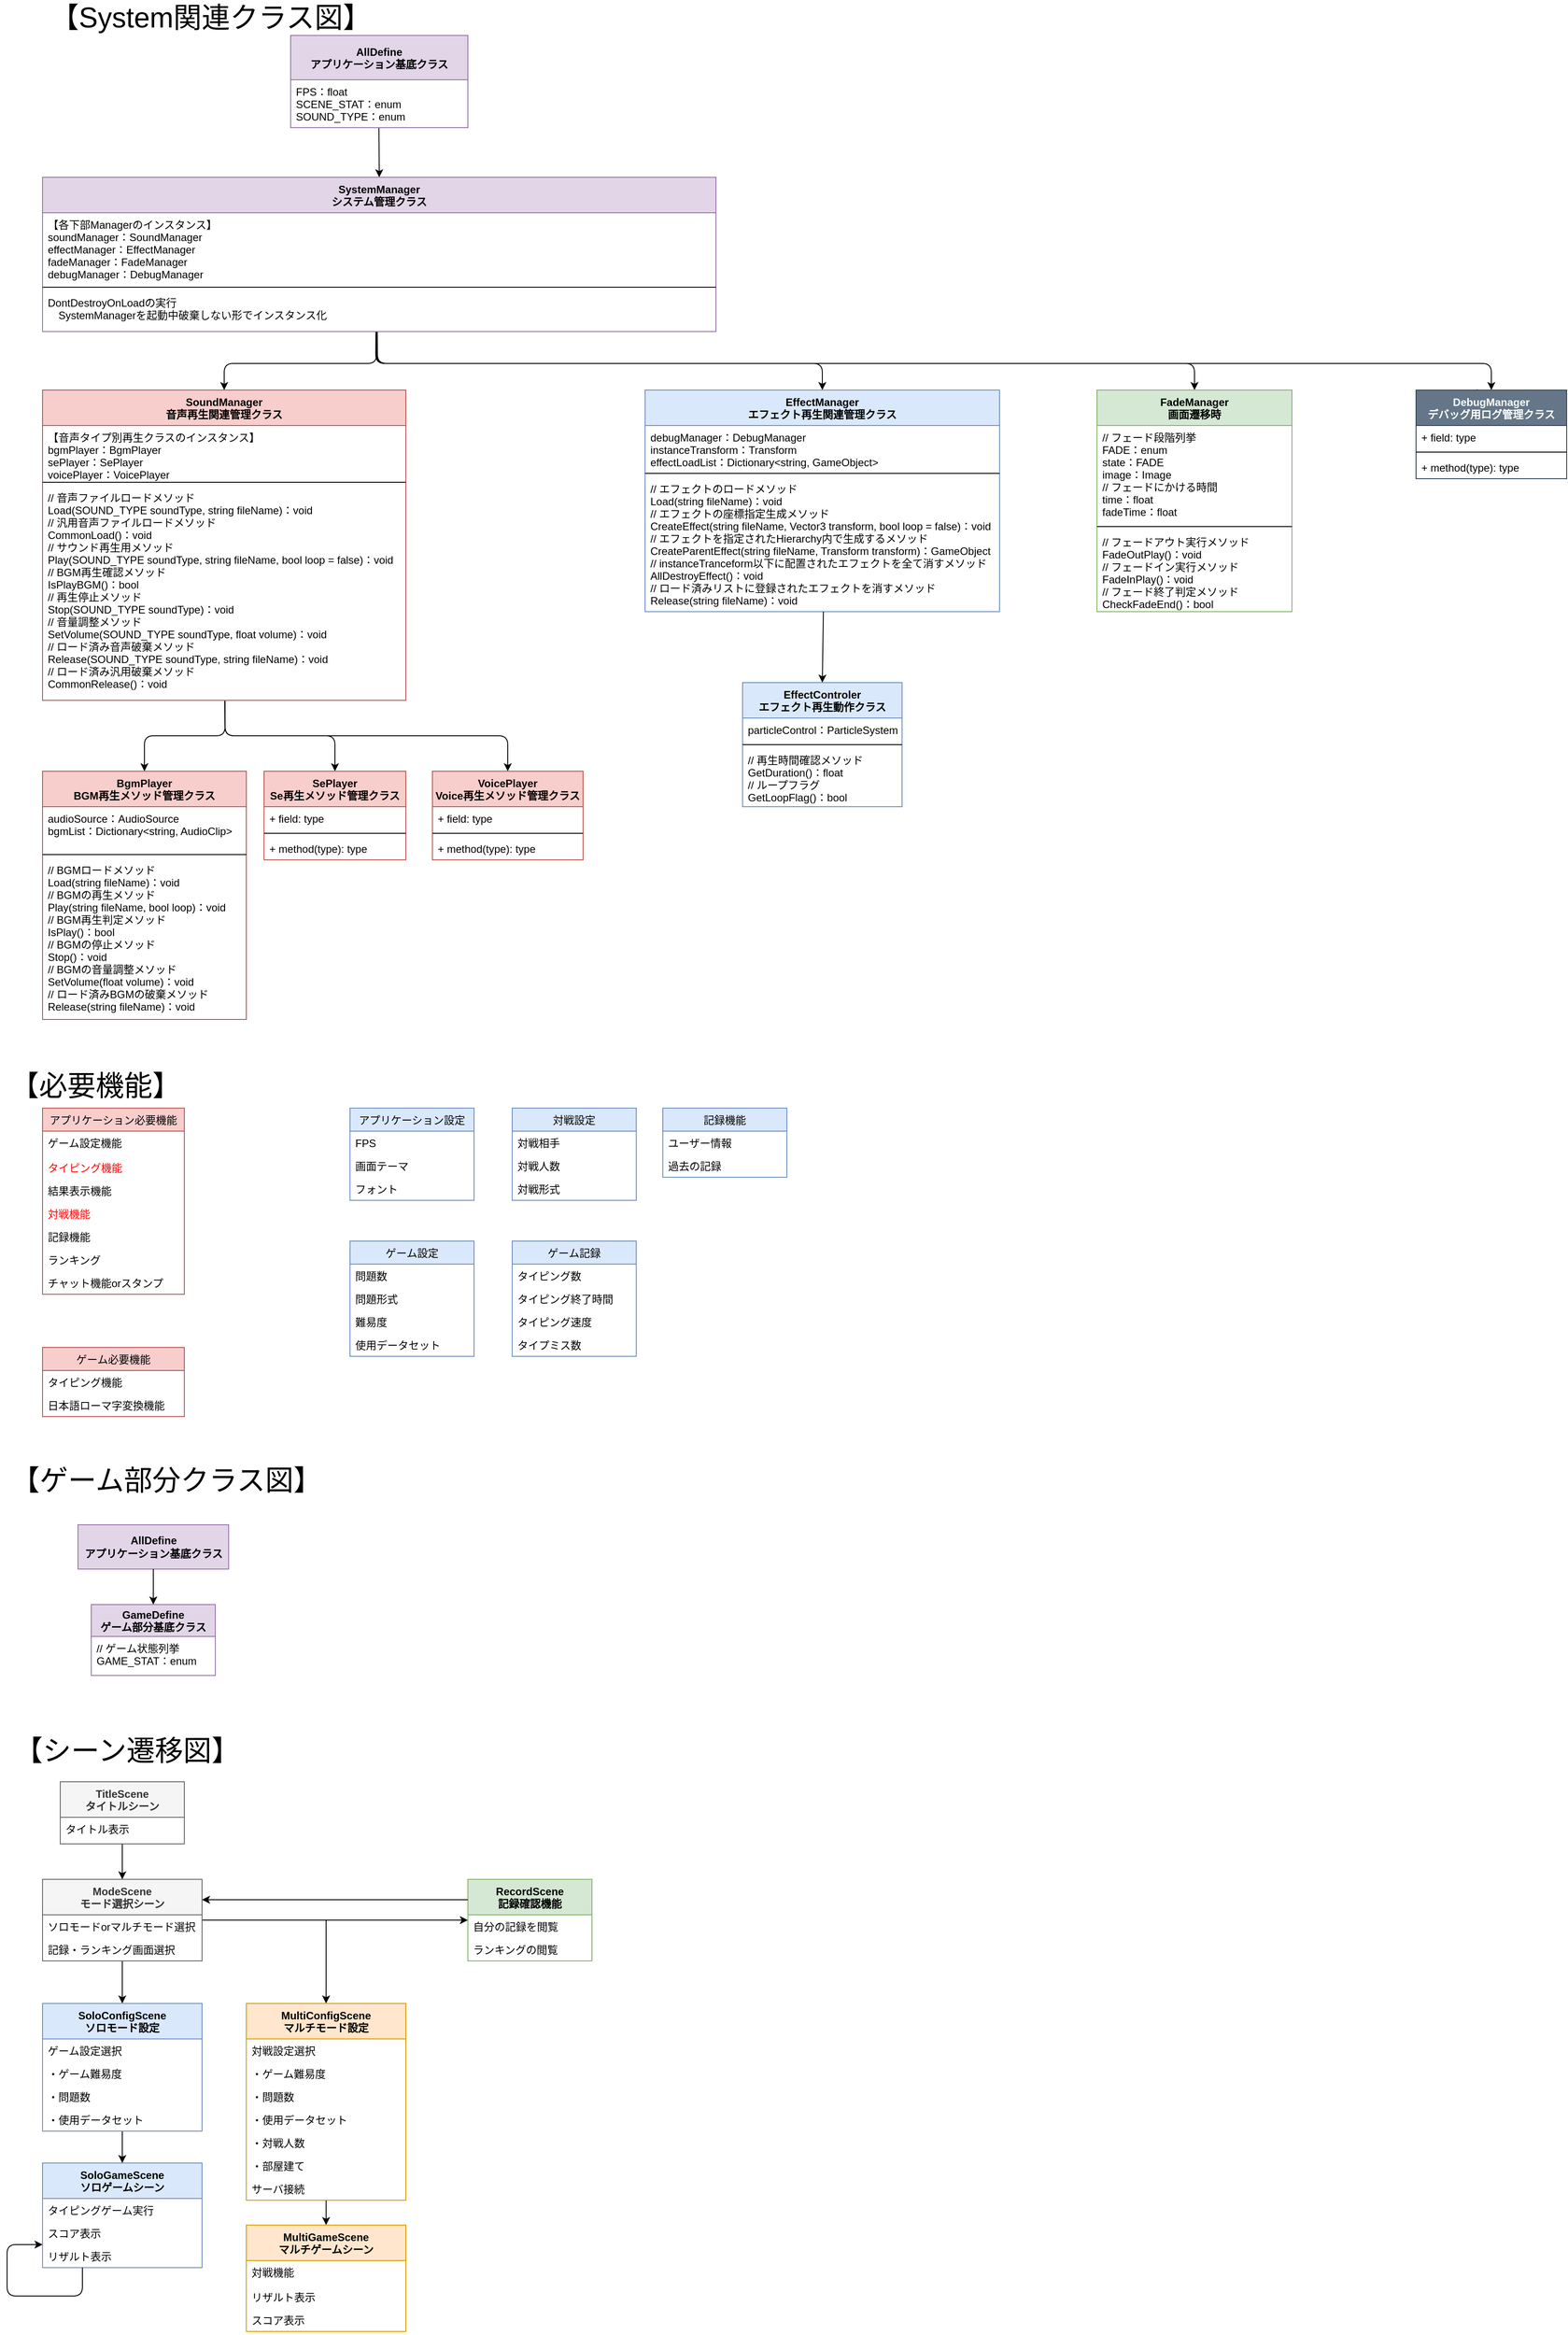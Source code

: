 <mxfile version="13.8.2" type="device"><diagram id="C5RBs43oDa-KdzZeNtuy" name="Page-1"><mxGraphModel dx="1695" dy="482" grid="1" gridSize="10" guides="1" tooltips="1" connect="1" arrows="1" fold="1" page="1" pageScale="1" pageWidth="827" pageHeight="1169" math="0" shadow="0"><root><mxCell id="WIyWlLk6GJQsqaUBKTNV-0"/><mxCell id="WIyWlLk6GJQsqaUBKTNV-1" parent="WIyWlLk6GJQsqaUBKTNV-0"/><mxCell id="BNkF4RuhNCeMHFRE1clk-36" value="" style="endArrow=classic;html=1;exitX=0.498;exitY=0.997;exitDx=0;exitDy=0;exitPerimeter=0;entryX=0.5;entryY=0;entryDx=0;entryDy=0;" parent="WIyWlLk6GJQsqaUBKTNV-1" source="BNkF4RuhNCeMHFRE1clk-22" target="BNkF4RuhNCeMHFRE1clk-25" edge="1"><mxGeometry width="50" height="50" relative="1" as="geometry"><mxPoint x="340" y="180" as="sourcePoint"/><mxPoint x="390" y="130" as="targetPoint"/></mxGeometry></mxCell><mxCell id="BNkF4RuhNCeMHFRE1clk-55" style="edgeStyle=orthogonalEdgeStyle;rounded=0;orthogonalLoop=1;jettySize=auto;html=1;exitX=0.25;exitY=0;exitDx=0;exitDy=0;entryX=0.406;entryY=-0.013;entryDx=0;entryDy=0;entryPerimeter=0;" parent="WIyWlLk6GJQsqaUBKTNV-1" source="BNkF4RuhNCeMHFRE1clk-50" target="BNkF4RuhNCeMHFRE1clk-50" edge="1"><mxGeometry relative="1" as="geometry"/></mxCell><mxCell id="BNkF4RuhNCeMHFRE1clk-72" value="" style="endArrow=classic;html=1;exitX=0.502;exitY=1.004;exitDx=0;exitDy=0;exitPerimeter=0;entryX=0.5;entryY=0;entryDx=0;entryDy=0;" parent="WIyWlLk6GJQsqaUBKTNV-1" source="BNkF4RuhNCeMHFRE1clk-48" target="BNkF4RuhNCeMHFRE1clk-60" edge="1"><mxGeometry width="50" height="50" relative="1" as="geometry"><mxPoint x="-90" y="830" as="sourcePoint"/><mxPoint x="-40" y="780" as="targetPoint"/><Array as="points"><mxPoint x="-554" y="870"/><mxPoint x="-645" y="870"/></Array></mxGeometry></mxCell><mxCell id="BNkF4RuhNCeMHFRE1clk-73" value="" style="endArrow=classic;html=1;exitX=0.502;exitY=0.998;exitDx=0;exitDy=0;exitPerimeter=0;entryX=0.5;entryY=0;entryDx=0;entryDy=0;" parent="WIyWlLk6GJQsqaUBKTNV-1" source="BNkF4RuhNCeMHFRE1clk-48" target="BNkF4RuhNCeMHFRE1clk-64" edge="1"><mxGeometry width="50" height="50" relative="1" as="geometry"><mxPoint x="-90" y="830" as="sourcePoint"/><mxPoint x="-40" y="780" as="targetPoint"/><Array as="points"><mxPoint x="-554" y="870"/><mxPoint x="-430" y="870"/></Array></mxGeometry></mxCell><mxCell id="BNkF4RuhNCeMHFRE1clk-74" value="" style="endArrow=classic;html=1;exitX=0.502;exitY=1.004;exitDx=0;exitDy=0;exitPerimeter=0;entryX=0.5;entryY=0;entryDx=0;entryDy=0;" parent="WIyWlLk6GJQsqaUBKTNV-1" source="BNkF4RuhNCeMHFRE1clk-48" target="BNkF4RuhNCeMHFRE1clk-68" edge="1"><mxGeometry width="50" height="50" relative="1" as="geometry"><mxPoint x="-90" y="830" as="sourcePoint"/><mxPoint x="-40" y="780" as="targetPoint"/><Array as="points"><mxPoint x="-554" y="870"/><mxPoint x="-235" y="870"/></Array></mxGeometry></mxCell><mxCell id="BNkF4RuhNCeMHFRE1clk-45" value="SoundManager&#10;音声再生関連管理クラス" style="swimlane;fontStyle=1;align=center;verticalAlign=top;childLayout=stackLayout;horizontal=1;startSize=40;horizontalStack=0;resizeParent=1;resizeParentMax=0;resizeLast=0;collapsible=1;marginBottom=0;fillColor=#f8cecc;strokeColor=#b85450;" parent="WIyWlLk6GJQsqaUBKTNV-1" vertex="1"><mxGeometry x="-760" y="480" width="410" height="350" as="geometry"/></mxCell><mxCell id="BNkF4RuhNCeMHFRE1clk-46" value="【音声タイプ別再生クラスのインスタンス】&#10;bgmPlayer：BgmPlayer&#10;sePlayer：SePlayer&#10;voicePlayer：VoicePlayer" style="text;strokeColor=none;fillColor=none;align=left;verticalAlign=top;spacingLeft=4;spacingRight=4;overflow=hidden;rotatable=0;points=[[0,0.5],[1,0.5]];portConstraint=eastwest;" parent="BNkF4RuhNCeMHFRE1clk-45" vertex="1"><mxGeometry y="40" width="410" height="60" as="geometry"/></mxCell><mxCell id="BNkF4RuhNCeMHFRE1clk-47" value="" style="line;strokeWidth=1;fillColor=none;align=left;verticalAlign=middle;spacingTop=-1;spacingLeft=3;spacingRight=3;rotatable=0;labelPosition=right;points=[];portConstraint=eastwest;" parent="BNkF4RuhNCeMHFRE1clk-45" vertex="1"><mxGeometry y="100" width="410" height="8" as="geometry"/></mxCell><mxCell id="BNkF4RuhNCeMHFRE1clk-48" value="// 音声ファイルロードメソッド&#10;Load(SOUND_TYPE soundType, string fileName)：void&#10;// 汎用音声ファイルロードメソッド&#10;CommonLoad()：void&#10;// サウンド再生用メソッド&#10;Play(SOUND_TYPE soundType, string fileName, bool loop = false)：void&#10;// BGM再生確認メソッド&#10;IsPlayBGM()：bool&#10;// 再生停止メソッド&#10;Stop(SOUND_TYPE soundType)：void&#10;// 音量調整メソッド&#10;SetVolume(SOUND_TYPE soundType, float volume)：void&#10;// ロード済み音声破棄メソッド&#10;Release(SOUND_TYPE soundType, string fileName)：void&#10;// ロード済み汎用破棄メソッド&#10;CommonRelease()：void&#10;" style="text;strokeColor=none;fillColor=none;align=left;verticalAlign=top;spacingLeft=4;spacingRight=4;overflow=hidden;rotatable=0;points=[[0,0.5],[1,0.5]];portConstraint=eastwest;" parent="BNkF4RuhNCeMHFRE1clk-45" vertex="1"><mxGeometry y="108" width="410" height="242" as="geometry"/></mxCell><mxCell id="BNkF4RuhNCeMHFRE1clk-76" value="" style="endArrow=classic;html=1;entryX=0.5;entryY=0;entryDx=0;entryDy=0;exitX=0.496;exitY=1;exitDx=0;exitDy=0;exitPerimeter=0;" parent="WIyWlLk6GJQsqaUBKTNV-1" source="BNkF4RuhNCeMHFRE1clk-28" target="BNkF4RuhNCeMHFRE1clk-45" edge="1"><mxGeometry width="50" height="50" relative="1" as="geometry"><mxPoint x="-390" y="450" as="sourcePoint"/><mxPoint x="-520" y="450" as="targetPoint"/><Array as="points"><mxPoint x="-383" y="450"/><mxPoint x="-555" y="450"/></Array></mxGeometry></mxCell><mxCell id="BNkF4RuhNCeMHFRE1clk-77" value="" style="endArrow=classic;html=1;entryX=0.5;entryY=0;entryDx=0;entryDy=0;exitX=0.496;exitY=1;exitDx=0;exitDy=0;exitPerimeter=0;" parent="WIyWlLk6GJQsqaUBKTNV-1" source="BNkF4RuhNCeMHFRE1clk-28" target="BNkF4RuhNCeMHFRE1clk-37" edge="1"><mxGeometry width="50" height="50" relative="1" as="geometry"><mxPoint x="-380" y="450" as="sourcePoint"/><mxPoint x="-280" y="300" as="targetPoint"/><Array as="points"><mxPoint x="-383" y="450"/><mxPoint x="120" y="450"/></Array></mxGeometry></mxCell><mxCell id="BNkF4RuhNCeMHFRE1clk-78" value="" style="endArrow=classic;html=1;exitX=0.495;exitY=0.996;exitDx=0;exitDy=0;exitPerimeter=0;entryX=0.5;entryY=0;entryDx=0;entryDy=0;" parent="WIyWlLk6GJQsqaUBKTNV-1" source="BNkF4RuhNCeMHFRE1clk-28" target="BNkF4RuhNCeMHFRE1clk-41" edge="1"><mxGeometry width="50" height="50" relative="1" as="geometry"><mxPoint x="-310" y="640" as="sourcePoint"/><mxPoint x="-260" y="590" as="targetPoint"/><Array as="points"><mxPoint x="-384" y="450"/><mxPoint x="540" y="450"/></Array></mxGeometry></mxCell><mxCell id="BNkF4RuhNCeMHFRE1clk-79" value="" style="endArrow=classic;html=1;exitX=0.497;exitY=0.996;exitDx=0;exitDy=0;exitPerimeter=0;entryX=0.5;entryY=0;entryDx=0;entryDy=0;" parent="WIyWlLk6GJQsqaUBKTNV-1" source="BNkF4RuhNCeMHFRE1clk-28" target="BNkF4RuhNCeMHFRE1clk-50" edge="1"><mxGeometry width="50" height="50" relative="1" as="geometry"><mxPoint x="-150" y="560" as="sourcePoint"/><mxPoint x="-100" y="510" as="targetPoint"/><Array as="points"><mxPoint x="-382" y="450"/><mxPoint x="285" y="450"/><mxPoint x="875" y="450"/></Array></mxGeometry></mxCell><mxCell id="BNkF4RuhNCeMHFRE1clk-21" value="AllDefine&#10;アプリケーション基底クラス" style="swimlane;fontStyle=1;childLayout=stackLayout;horizontal=1;startSize=50;fillColor=#e1d5e7;horizontalStack=0;resizeParent=1;resizeParentMax=0;resizeLast=0;collapsible=1;marginBottom=0;strokeColor=#9673a6;" parent="WIyWlLk6GJQsqaUBKTNV-1" vertex="1"><mxGeometry x="-480" y="80" width="200" height="104" as="geometry"/></mxCell><mxCell id="BNkF4RuhNCeMHFRE1clk-22" value="FPS：float&#10;SCENE_STAT：enum&#10;SOUND_TYPE：enum" style="text;strokeColor=none;fillColor=none;align=left;verticalAlign=top;spacingLeft=4;spacingRight=4;overflow=hidden;rotatable=0;points=[[0,0.5],[1,0.5]];portConstraint=eastwest;" parent="BNkF4RuhNCeMHFRE1clk-21" vertex="1"><mxGeometry y="50" width="200" height="54" as="geometry"/></mxCell><mxCell id="BNkF4RuhNCeMHFRE1clk-60" value="BgmPlayer&#10;BGM再生メソッド管理クラス" style="swimlane;fontStyle=1;align=center;verticalAlign=top;childLayout=stackLayout;horizontal=1;startSize=40;horizontalStack=0;resizeParent=1;resizeParentMax=0;resizeLast=0;collapsible=1;marginBottom=0;fillColor=#f8cecc;strokeColor=#b85450;" parent="WIyWlLk6GJQsqaUBKTNV-1" vertex="1"><mxGeometry x="-760" y="910" width="230" height="280" as="geometry"/></mxCell><mxCell id="BNkF4RuhNCeMHFRE1clk-61" value="audioSource：AudioSource&#10;bgmList：Dictionary&lt;string, AudioClip&gt;" style="text;strokeColor=none;fillColor=none;align=left;verticalAlign=top;spacingLeft=4;spacingRight=4;overflow=hidden;rotatable=0;points=[[0,0.5],[1,0.5]];portConstraint=eastwest;" parent="BNkF4RuhNCeMHFRE1clk-60" vertex="1"><mxGeometry y="40" width="230" height="50" as="geometry"/></mxCell><mxCell id="BNkF4RuhNCeMHFRE1clk-62" value="" style="line;strokeWidth=1;fillColor=none;align=left;verticalAlign=middle;spacingTop=-1;spacingLeft=3;spacingRight=3;rotatable=0;labelPosition=right;points=[];portConstraint=eastwest;" parent="BNkF4RuhNCeMHFRE1clk-60" vertex="1"><mxGeometry y="90" width="230" height="8" as="geometry"/></mxCell><mxCell id="BNkF4RuhNCeMHFRE1clk-63" value="// BGMロードメソッド&#10;Load(string fileName)：void&#10;// BGMの再生メソッド&#10;Play(string fileName, bool loop)：void&#10;// BGM再生判定メソッド&#10;IsPlay()：bool&#10;// BGMの停止メソッド&#10;Stop()：void&#10;// BGMの音量調整メソッド&#10;SetVolume(float volume)：void&#10;// ロード済みBGMの破棄メソッド&#10;Release(string fileName)：void" style="text;strokeColor=none;fillColor=none;align=left;verticalAlign=top;spacingLeft=4;spacingRight=4;overflow=hidden;rotatable=0;points=[[0,0.5],[1,0.5]];portConstraint=eastwest;" parent="BNkF4RuhNCeMHFRE1clk-60" vertex="1"><mxGeometry y="98" width="230" height="182" as="geometry"/></mxCell><mxCell id="BNkF4RuhNCeMHFRE1clk-68" value="VoicePlayer&#10;Voice再生メソッド管理クラス" style="swimlane;fontStyle=1;align=center;verticalAlign=top;childLayout=stackLayout;horizontal=1;startSize=40;horizontalStack=0;resizeParent=1;resizeParentMax=0;resizeLast=0;collapsible=1;marginBottom=0;fillColor=#f8cecc;strokeColor=#b85450;" parent="WIyWlLk6GJQsqaUBKTNV-1" vertex="1"><mxGeometry x="-320" y="910" width="170" height="100" as="geometry"/></mxCell><mxCell id="BNkF4RuhNCeMHFRE1clk-69" value="+ field: type" style="text;strokeColor=none;fillColor=none;align=left;verticalAlign=top;spacingLeft=4;spacingRight=4;overflow=hidden;rotatable=0;points=[[0,0.5],[1,0.5]];portConstraint=eastwest;" parent="BNkF4RuhNCeMHFRE1clk-68" vertex="1"><mxGeometry y="40" width="170" height="26" as="geometry"/></mxCell><mxCell id="BNkF4RuhNCeMHFRE1clk-70" value="" style="line;strokeWidth=1;fillColor=none;align=left;verticalAlign=middle;spacingTop=-1;spacingLeft=3;spacingRight=3;rotatable=0;labelPosition=right;points=[];portConstraint=eastwest;" parent="BNkF4RuhNCeMHFRE1clk-68" vertex="1"><mxGeometry y="66" width="170" height="8" as="geometry"/></mxCell><mxCell id="BNkF4RuhNCeMHFRE1clk-71" value="+ method(type): type" style="text;strokeColor=none;fillColor=none;align=left;verticalAlign=top;spacingLeft=4;spacingRight=4;overflow=hidden;rotatable=0;points=[[0,0.5],[1,0.5]];portConstraint=eastwest;" parent="BNkF4RuhNCeMHFRE1clk-68" vertex="1"><mxGeometry y="74" width="170" height="26" as="geometry"/></mxCell><mxCell id="BNkF4RuhNCeMHFRE1clk-81" value="&lt;font style=&quot;font-size: 32px&quot;&gt;【System関連クラス図】&lt;/font&gt;" style="text;html=1;strokeColor=none;fillColor=none;align=center;verticalAlign=middle;whiteSpace=wrap;rounded=0;" parent="WIyWlLk6GJQsqaUBKTNV-1" vertex="1"><mxGeometry x="-760" y="40" width="380" height="40" as="geometry"/></mxCell><mxCell id="BNkF4RuhNCeMHFRE1clk-37" value="EffectManager&#10;エフェクト再生関連管理クラス" style="swimlane;fontStyle=1;align=center;verticalAlign=top;childLayout=stackLayout;horizontal=1;startSize=40;horizontalStack=0;resizeParent=1;resizeParentMax=0;resizeLast=0;collapsible=1;marginBottom=0;fillColor=#dae8fc;strokeColor=#6c8ebf;" parent="WIyWlLk6GJQsqaUBKTNV-1" vertex="1"><mxGeometry x="-80" y="480" width="400" height="250" as="geometry"/></mxCell><mxCell id="BNkF4RuhNCeMHFRE1clk-38" value="debugManager：DebugManager&#10;instanceTransform：Transform&#10;effectLoadList：Dictionary&lt;string, GameObject&gt;" style="text;strokeColor=none;fillColor=none;align=left;verticalAlign=top;spacingLeft=4;spacingRight=4;overflow=hidden;rotatable=0;points=[[0,0.5],[1,0.5]];portConstraint=eastwest;" parent="BNkF4RuhNCeMHFRE1clk-37" vertex="1"><mxGeometry y="40" width="400" height="50" as="geometry"/></mxCell><mxCell id="BNkF4RuhNCeMHFRE1clk-39" value="" style="line;strokeWidth=1;fillColor=none;align=left;verticalAlign=middle;spacingTop=-1;spacingLeft=3;spacingRight=3;rotatable=0;labelPosition=right;points=[];portConstraint=eastwest;" parent="BNkF4RuhNCeMHFRE1clk-37" vertex="1"><mxGeometry y="90" width="400" height="8" as="geometry"/></mxCell><mxCell id="BNkF4RuhNCeMHFRE1clk-40" value="// エフェクトのロードメソッド&#10;Load(string fileName)：void&#10;// エフェクトの座標指定生成メソッド&#10;CreateEffect(string fileName, Vector3 transform, bool loop = false)：void&#10;// エフェクトを指定されたHierarchy内で生成するメソッド&#10;CreateParentEffect(string fileName, Transform transform)：GameObject&#10;// instanceTranceform以下に配置されたエフェクトを全て消すメソッド&#10;AllDestroyEffect()：void&#10;// ロード済みリストに登録されたエフェクトを消すメソッド&#10;Release(string fileName)：void&#10;&#10;" style="text;strokeColor=none;fillColor=none;align=left;verticalAlign=top;spacingLeft=4;spacingRight=4;overflow=hidden;rotatable=0;points=[[0,0.5],[1,0.5]];portConstraint=eastwest;" parent="BNkF4RuhNCeMHFRE1clk-37" vertex="1"><mxGeometry y="98" width="400" height="152" as="geometry"/></mxCell><mxCell id="BNkF4RuhNCeMHFRE1clk-50" value="DebugManager&#10;デバッグ用ログ管理クラス" style="swimlane;fontStyle=1;align=center;verticalAlign=top;childLayout=stackLayout;horizontal=1;startSize=40;horizontalStack=0;resizeParent=1;resizeParentMax=0;resizeLast=0;collapsible=1;marginBottom=0;fillColor=#647687;strokeColor=#314354;fontColor=#ffffff;" parent="WIyWlLk6GJQsqaUBKTNV-1" vertex="1"><mxGeometry x="790" y="480" width="170" height="100" as="geometry"/></mxCell><mxCell id="BNkF4RuhNCeMHFRE1clk-51" value="+ field: type" style="text;strokeColor=none;fillColor=none;align=left;verticalAlign=top;spacingLeft=4;spacingRight=4;overflow=hidden;rotatable=0;points=[[0,0.5],[1,0.5]];portConstraint=eastwest;" parent="BNkF4RuhNCeMHFRE1clk-50" vertex="1"><mxGeometry y="40" width="170" height="26" as="geometry"/></mxCell><mxCell id="BNkF4RuhNCeMHFRE1clk-52" value="" style="line;strokeWidth=1;fillColor=none;align=left;verticalAlign=middle;spacingTop=-1;spacingLeft=3;spacingRight=3;rotatable=0;labelPosition=right;points=[];portConstraint=eastwest;" parent="BNkF4RuhNCeMHFRE1clk-50" vertex="1"><mxGeometry y="66" width="170" height="8" as="geometry"/></mxCell><mxCell id="BNkF4RuhNCeMHFRE1clk-53" value="+ method(type): type" style="text;strokeColor=none;fillColor=none;align=left;verticalAlign=top;spacingLeft=4;spacingRight=4;overflow=hidden;rotatable=0;points=[[0,0.5],[1,0.5]];portConstraint=eastwest;" parent="BNkF4RuhNCeMHFRE1clk-50" vertex="1"><mxGeometry y="74" width="170" height="26" as="geometry"/></mxCell><mxCell id="BNkF4RuhNCeMHFRE1clk-41" value="FadeManager&#10;画面遷移時" style="swimlane;fontStyle=1;align=center;verticalAlign=top;childLayout=stackLayout;horizontal=1;startSize=40;horizontalStack=0;resizeParent=1;resizeParentMax=0;resizeLast=0;collapsible=1;marginBottom=0;fillColor=#d5e8d4;strokeColor=#82b366;" parent="WIyWlLk6GJQsqaUBKTNV-1" vertex="1"><mxGeometry x="430" y="480" width="220" height="250" as="geometry"/></mxCell><mxCell id="BNkF4RuhNCeMHFRE1clk-42" value="// フェード段階列挙&#10;FADE：enum&#10;state：FADE&#10;image：Image&#10;// フェードにかける時間&#10;time：float&#10;fadeTime：float&#10;" style="text;strokeColor=none;fillColor=none;align=left;verticalAlign=top;spacingLeft=4;spacingRight=4;overflow=hidden;rotatable=0;points=[[0,0.5],[1,0.5]];portConstraint=eastwest;" parent="BNkF4RuhNCeMHFRE1clk-41" vertex="1"><mxGeometry y="40" width="220" height="110" as="geometry"/></mxCell><mxCell id="BNkF4RuhNCeMHFRE1clk-43" value="" style="line;strokeWidth=1;fillColor=none;align=left;verticalAlign=middle;spacingTop=-1;spacingLeft=3;spacingRight=3;rotatable=0;labelPosition=right;points=[];portConstraint=eastwest;" parent="BNkF4RuhNCeMHFRE1clk-41" vertex="1"><mxGeometry y="150" width="220" height="8" as="geometry"/></mxCell><mxCell id="BNkF4RuhNCeMHFRE1clk-44" value="// フェードアウト実行メソッド&#10;FadeOutPlay()：void&#10;// フェードイン実行メソッド&#10;FadeInPlay()：void&#10;// フェード終了判定メソッド&#10;CheckFadeEnd()：bool" style="text;strokeColor=none;fillColor=none;align=left;verticalAlign=top;spacingLeft=4;spacingRight=4;overflow=hidden;rotatable=0;points=[[0,0.5],[1,0.5]];portConstraint=eastwest;" parent="BNkF4RuhNCeMHFRE1clk-41" vertex="1"><mxGeometry y="158" width="220" height="92" as="geometry"/></mxCell><mxCell id="BNkF4RuhNCeMHFRE1clk-64" value="SePlayer&#10;Se再生メソッド管理クラス" style="swimlane;fontStyle=1;align=center;verticalAlign=top;childLayout=stackLayout;horizontal=1;startSize=40;horizontalStack=0;resizeParent=1;resizeParentMax=0;resizeLast=0;collapsible=1;marginBottom=0;fillColor=#f8cecc;strokeColor=#b85450;" parent="WIyWlLk6GJQsqaUBKTNV-1" vertex="1"><mxGeometry x="-510" y="910" width="160" height="100" as="geometry"/></mxCell><mxCell id="BNkF4RuhNCeMHFRE1clk-65" value="+ field: type" style="text;strokeColor=none;fillColor=none;align=left;verticalAlign=top;spacingLeft=4;spacingRight=4;overflow=hidden;rotatable=0;points=[[0,0.5],[1,0.5]];portConstraint=eastwest;" parent="BNkF4RuhNCeMHFRE1clk-64" vertex="1"><mxGeometry y="40" width="160" height="26" as="geometry"/></mxCell><mxCell id="BNkF4RuhNCeMHFRE1clk-66" value="" style="line;strokeWidth=1;fillColor=none;align=left;verticalAlign=middle;spacingTop=-1;spacingLeft=3;spacingRight=3;rotatable=0;labelPosition=right;points=[];portConstraint=eastwest;" parent="BNkF4RuhNCeMHFRE1clk-64" vertex="1"><mxGeometry y="66" width="160" height="8" as="geometry"/></mxCell><mxCell id="BNkF4RuhNCeMHFRE1clk-67" value="+ method(type): type" style="text;strokeColor=none;fillColor=none;align=left;verticalAlign=top;spacingLeft=4;spacingRight=4;overflow=hidden;rotatable=0;points=[[0,0.5],[1,0.5]];portConstraint=eastwest;" parent="BNkF4RuhNCeMHFRE1clk-64" vertex="1"><mxGeometry y="74" width="160" height="26" as="geometry"/></mxCell><mxCell id="gTU1Oj40J1j2sNcvfgOz-4" value="" style="endArrow=classic;html=1;exitX=0.503;exitY=1;exitDx=0;exitDy=0;exitPerimeter=0;entryX=0.5;entryY=0;entryDx=0;entryDy=0;" parent="WIyWlLk6GJQsqaUBKTNV-1" source="BNkF4RuhNCeMHFRE1clk-40" target="gTU1Oj40J1j2sNcvfgOz-0" edge="1"><mxGeometry width="50" height="50" relative="1" as="geometry"><mxPoint x="80" y="760" as="sourcePoint"/><mxPoint x="130" y="710" as="targetPoint"/></mxGeometry></mxCell><mxCell id="gTU1Oj40J1j2sNcvfgOz-0" value="EffectControler&#10;エフェクト再生動作クラス" style="swimlane;fontStyle=1;align=center;verticalAlign=top;childLayout=stackLayout;horizontal=1;startSize=40;horizontalStack=0;resizeParent=1;resizeParentMax=0;resizeLast=0;collapsible=1;marginBottom=0;fillColor=#dae8fc;strokeColor=#6c8ebf;" parent="WIyWlLk6GJQsqaUBKTNV-1" vertex="1"><mxGeometry x="30" y="810" width="180" height="140" as="geometry"/></mxCell><mxCell id="gTU1Oj40J1j2sNcvfgOz-1" value="particleControl：ParticleSystem" style="text;strokeColor=none;fillColor=none;align=left;verticalAlign=top;spacingLeft=4;spacingRight=4;overflow=hidden;rotatable=0;points=[[0,0.5],[1,0.5]];portConstraint=eastwest;" parent="gTU1Oj40J1j2sNcvfgOz-0" vertex="1"><mxGeometry y="40" width="180" height="26" as="geometry"/></mxCell><mxCell id="gTU1Oj40J1j2sNcvfgOz-2" value="" style="line;strokeWidth=1;fillColor=none;align=left;verticalAlign=middle;spacingTop=-1;spacingLeft=3;spacingRight=3;rotatable=0;labelPosition=right;points=[];portConstraint=eastwest;" parent="gTU1Oj40J1j2sNcvfgOz-0" vertex="1"><mxGeometry y="66" width="180" height="8" as="geometry"/></mxCell><mxCell id="gTU1Oj40J1j2sNcvfgOz-3" value="// 再生時間確認メソッド&#10;GetDuration()：float&#10;// ループフラグ&#10;GetLoopFlag()：bool&#10;" style="text;strokeColor=none;fillColor=none;align=left;verticalAlign=top;spacingLeft=4;spacingRight=4;overflow=hidden;rotatable=0;points=[[0,0.5],[1,0.5]];portConstraint=eastwest;" parent="gTU1Oj40J1j2sNcvfgOz-0" vertex="1"><mxGeometry y="74" width="180" height="66" as="geometry"/></mxCell><mxCell id="gTU1Oj40J1j2sNcvfgOz-5" value="&lt;font style=&quot;font-size: 32px&quot;&gt;【必要機能】&lt;/font&gt;" style="text;html=1;strokeColor=none;fillColor=none;align=center;verticalAlign=middle;whiteSpace=wrap;rounded=0;" parent="WIyWlLk6GJQsqaUBKTNV-1" vertex="1"><mxGeometry x="-800" y="1240" width="200" height="50" as="geometry"/></mxCell><mxCell id="BNkF4RuhNCeMHFRE1clk-25" value="SystemManager&#10;システム管理クラス" style="swimlane;fontStyle=1;align=center;verticalAlign=top;childLayout=stackLayout;horizontal=1;startSize=40;horizontalStack=0;resizeParent=1;resizeParentMax=0;resizeLast=0;collapsible=1;marginBottom=0;fillColor=#e1d5e7;strokeColor=#9673a6;" parent="WIyWlLk6GJQsqaUBKTNV-1" vertex="1"><mxGeometry x="-760" y="240" width="760" height="174" as="geometry"/></mxCell><mxCell id="BNkF4RuhNCeMHFRE1clk-26" value="【各下部Managerのインスタンス】&#10;soundManager：SoundManager&#10;effectManager：EffectManager&#10;fadeManager：FadeManager&#10;debugManager：DebugManager&#10;  &#10;" style="text;strokeColor=none;fillColor=none;align=left;verticalAlign=top;spacingLeft=4;spacingRight=4;overflow=hidden;rotatable=0;points=[[0,0.5],[1,0.5]];portConstraint=eastwest;" parent="BNkF4RuhNCeMHFRE1clk-25" vertex="1"><mxGeometry y="40" width="760" height="80" as="geometry"/></mxCell><mxCell id="BNkF4RuhNCeMHFRE1clk-27" value="" style="line;strokeWidth=1;fillColor=none;align=left;verticalAlign=middle;spacingTop=-1;spacingLeft=3;spacingRight=3;rotatable=0;labelPosition=right;points=[];portConstraint=eastwest;" parent="BNkF4RuhNCeMHFRE1clk-25" vertex="1"><mxGeometry y="120" width="760" height="8" as="geometry"/></mxCell><mxCell id="BNkF4RuhNCeMHFRE1clk-28" value="DontDestroyOnLoadの実行&#10;　SystemManagerを起動中破棄しない形でインスタンス化" style="text;strokeColor=none;fillColor=none;align=left;verticalAlign=top;spacingLeft=4;spacingRight=4;overflow=hidden;rotatable=0;points=[[0,0.5],[1,0.5]];portConstraint=eastwest;" parent="BNkF4RuhNCeMHFRE1clk-25" vertex="1"><mxGeometry y="128" width="760" height="46" as="geometry"/></mxCell><mxCell id="gTU1Oj40J1j2sNcvfgOz-10" value="アプリケーション必要機能" style="swimlane;fontStyle=0;childLayout=stackLayout;horizontal=1;startSize=26;fillColor=#f8cecc;horizontalStack=0;resizeParent=1;resizeParentMax=0;resizeLast=0;collapsible=1;marginBottom=0;strokeColor=#b85450;" parent="WIyWlLk6GJQsqaUBKTNV-1" vertex="1"><mxGeometry x="-760" y="1290" width="160" height="210" as="geometry"/></mxCell><mxCell id="gTU1Oj40J1j2sNcvfgOz-19" value="ゲーム設定機能" style="text;strokeColor=none;fillColor=none;align=left;verticalAlign=top;spacingLeft=4;spacingRight=4;overflow=hidden;rotatable=0;points=[[0,0.5],[1,0.5]];portConstraint=eastwest;" parent="gTU1Oj40J1j2sNcvfgOz-10" vertex="1"><mxGeometry y="26" width="160" height="28" as="geometry"/></mxCell><mxCell id="gTU1Oj40J1j2sNcvfgOz-11" value="タイピング機能" style="text;strokeColor=none;fillColor=none;align=left;verticalAlign=top;spacingLeft=4;spacingRight=4;overflow=hidden;rotatable=0;points=[[0,0.5],[1,0.5]];portConstraint=eastwest;fontColor=#FF0000;" parent="gTU1Oj40J1j2sNcvfgOz-10" vertex="1"><mxGeometry y="54" width="160" height="26" as="geometry"/></mxCell><mxCell id="gTU1Oj40J1j2sNcvfgOz-26" value="結果表示機能" style="text;strokeColor=none;fillColor=none;align=left;verticalAlign=top;spacingLeft=4;spacingRight=4;overflow=hidden;rotatable=0;points=[[0,0.5],[1,0.5]];portConstraint=eastwest;" parent="gTU1Oj40J1j2sNcvfgOz-10" vertex="1"><mxGeometry y="80" width="160" height="26" as="geometry"/></mxCell><mxCell id="gTU1Oj40J1j2sNcvfgOz-12" value="対戦機能" style="text;strokeColor=none;fillColor=none;align=left;verticalAlign=top;spacingLeft=4;spacingRight=4;overflow=hidden;rotatable=0;points=[[0,0.5],[1,0.5]];portConstraint=eastwest;fontColor=#FF0000;" parent="gTU1Oj40J1j2sNcvfgOz-10" vertex="1"><mxGeometry y="106" width="160" height="26" as="geometry"/></mxCell><mxCell id="gTU1Oj40J1j2sNcvfgOz-13" value="記録機能" style="text;strokeColor=none;fillColor=none;align=left;verticalAlign=top;spacingLeft=4;spacingRight=4;overflow=hidden;rotatable=0;points=[[0,0.5],[1,0.5]];portConstraint=eastwest;" parent="gTU1Oj40J1j2sNcvfgOz-10" vertex="1"><mxGeometry y="132" width="160" height="26" as="geometry"/></mxCell><mxCell id="gTU1Oj40J1j2sNcvfgOz-14" value="ランキング&#10;" style="text;strokeColor=none;fillColor=none;align=left;verticalAlign=top;spacingLeft=4;spacingRight=4;overflow=hidden;rotatable=0;points=[[0,0.5],[1,0.5]];portConstraint=eastwest;" parent="gTU1Oj40J1j2sNcvfgOz-10" vertex="1"><mxGeometry y="158" width="160" height="26" as="geometry"/></mxCell><mxCell id="gTU1Oj40J1j2sNcvfgOz-15" value="チャット機能orスタンプ" style="text;strokeColor=none;fillColor=none;align=left;verticalAlign=top;spacingLeft=4;spacingRight=4;overflow=hidden;rotatable=0;points=[[0,0.5],[1,0.5]];portConstraint=eastwest;" parent="gTU1Oj40J1j2sNcvfgOz-10" vertex="1"><mxGeometry y="184" width="160" height="26" as="geometry"/></mxCell><mxCell id="gTU1Oj40J1j2sNcvfgOz-30" value="ゲーム設定" style="swimlane;fontStyle=0;childLayout=stackLayout;horizontal=1;startSize=26;fillColor=#dae8fc;horizontalStack=0;resizeParent=1;resizeParentMax=0;resizeLast=0;collapsible=1;marginBottom=0;strokeColor=#6c8ebf;" parent="WIyWlLk6GJQsqaUBKTNV-1" vertex="1"><mxGeometry x="-413" y="1440" width="140" height="130" as="geometry"/></mxCell><mxCell id="gTU1Oj40J1j2sNcvfgOz-31" value="問題数" style="text;strokeColor=none;fillColor=none;align=left;verticalAlign=top;spacingLeft=4;spacingRight=4;overflow=hidden;rotatable=0;points=[[0,0.5],[1,0.5]];portConstraint=eastwest;" parent="gTU1Oj40J1j2sNcvfgOz-30" vertex="1"><mxGeometry y="26" width="140" height="26" as="geometry"/></mxCell><mxCell id="gTU1Oj40J1j2sNcvfgOz-32" value="問題形式" style="text;strokeColor=none;fillColor=none;align=left;verticalAlign=top;spacingLeft=4;spacingRight=4;overflow=hidden;rotatable=0;points=[[0,0.5],[1,0.5]];portConstraint=eastwest;" parent="gTU1Oj40J1j2sNcvfgOz-30" vertex="1"><mxGeometry y="52" width="140" height="26" as="geometry"/></mxCell><mxCell id="gTU1Oj40J1j2sNcvfgOz-33" value="難易度" style="text;strokeColor=none;fillColor=none;align=left;verticalAlign=top;spacingLeft=4;spacingRight=4;overflow=hidden;rotatable=0;points=[[0,0.5],[1,0.5]];portConstraint=eastwest;" parent="gTU1Oj40J1j2sNcvfgOz-30" vertex="1"><mxGeometry y="78" width="140" height="26" as="geometry"/></mxCell><mxCell id="gTU1Oj40J1j2sNcvfgOz-88" value="使用データセット" style="text;strokeColor=none;fillColor=none;align=left;verticalAlign=top;spacingLeft=4;spacingRight=4;overflow=hidden;rotatable=0;points=[[0,0.5],[1,0.5]];portConstraint=eastwest;" parent="gTU1Oj40J1j2sNcvfgOz-30" vertex="1"><mxGeometry y="104" width="140" height="26" as="geometry"/></mxCell><mxCell id="gTU1Oj40J1j2sNcvfgOz-35" value="ゲーム必要機能" style="swimlane;fontStyle=0;childLayout=stackLayout;horizontal=1;startSize=26;fillColor=#f8cecc;horizontalStack=0;resizeParent=1;resizeParentMax=0;resizeLast=0;collapsible=1;marginBottom=0;strokeColor=#b85450;" parent="WIyWlLk6GJQsqaUBKTNV-1" vertex="1"><mxGeometry x="-760" y="1560" width="160" height="78" as="geometry"/></mxCell><mxCell id="gTU1Oj40J1j2sNcvfgOz-36" value="タイピング機能" style="text;strokeColor=none;fillColor=none;align=left;verticalAlign=top;spacingLeft=4;spacingRight=4;overflow=hidden;rotatable=0;points=[[0,0.5],[1,0.5]];portConstraint=eastwest;" parent="gTU1Oj40J1j2sNcvfgOz-35" vertex="1"><mxGeometry y="26" width="160" height="26" as="geometry"/></mxCell><mxCell id="gTU1Oj40J1j2sNcvfgOz-37" value="日本語ローマ字変換機能" style="text;strokeColor=none;fillColor=none;align=left;verticalAlign=top;spacingLeft=4;spacingRight=4;overflow=hidden;rotatable=0;points=[[0,0.5],[1,0.5]];portConstraint=eastwest;" parent="gTU1Oj40J1j2sNcvfgOz-35" vertex="1"><mxGeometry y="52" width="160" height="26" as="geometry"/></mxCell><mxCell id="gTU1Oj40J1j2sNcvfgOz-25" value="ゲーム記録" style="swimlane;fontStyle=0;childLayout=stackLayout;horizontal=1;startSize=26;fillColor=#dae8fc;horizontalStack=0;resizeParent=1;resizeParentMax=0;resizeLast=0;collapsible=1;marginBottom=0;strokeColor=#6c8ebf;" parent="WIyWlLk6GJQsqaUBKTNV-1" vertex="1"><mxGeometry x="-230" y="1440" width="140" height="130" as="geometry"/></mxCell><mxCell id="gTU1Oj40J1j2sNcvfgOz-27" value="タイピング数" style="text;strokeColor=none;fillColor=none;align=left;verticalAlign=top;spacingLeft=4;spacingRight=4;overflow=hidden;rotatable=0;points=[[0,0.5],[1,0.5]];portConstraint=eastwest;" parent="gTU1Oj40J1j2sNcvfgOz-25" vertex="1"><mxGeometry y="26" width="140" height="26" as="geometry"/></mxCell><mxCell id="gTU1Oj40J1j2sNcvfgOz-28" value="タイピング終了時間" style="text;strokeColor=none;fillColor=none;align=left;verticalAlign=top;spacingLeft=4;spacingRight=4;overflow=hidden;rotatable=0;points=[[0,0.5],[1,0.5]];portConstraint=eastwest;" parent="gTU1Oj40J1j2sNcvfgOz-25" vertex="1"><mxGeometry y="52" width="140" height="26" as="geometry"/></mxCell><mxCell id="gTU1Oj40J1j2sNcvfgOz-29" value="タイピング速度" style="text;strokeColor=none;fillColor=none;align=left;verticalAlign=top;spacingLeft=4;spacingRight=4;overflow=hidden;rotatable=0;points=[[0,0.5],[1,0.5]];portConstraint=eastwest;" parent="gTU1Oj40J1j2sNcvfgOz-25" vertex="1"><mxGeometry y="78" width="140" height="26" as="geometry"/></mxCell><mxCell id="gTU1Oj40J1j2sNcvfgOz-34" value="タイプミス数" style="text;strokeColor=none;fillColor=none;align=left;verticalAlign=top;spacingLeft=4;spacingRight=4;overflow=hidden;rotatable=0;points=[[0,0.5],[1,0.5]];portConstraint=eastwest;" parent="gTU1Oj40J1j2sNcvfgOz-25" vertex="1"><mxGeometry y="104" width="140" height="26" as="geometry"/></mxCell><mxCell id="gTU1Oj40J1j2sNcvfgOz-39" value="アプリケーション設定" style="swimlane;fontStyle=0;childLayout=stackLayout;horizontal=1;startSize=26;fillColor=#dae8fc;horizontalStack=0;resizeParent=1;resizeParentMax=0;resizeLast=0;collapsible=1;marginBottom=0;strokeColor=#6c8ebf;" parent="WIyWlLk6GJQsqaUBKTNV-1" vertex="1"><mxGeometry x="-413" y="1290" width="140" height="104" as="geometry"/></mxCell><mxCell id="gTU1Oj40J1j2sNcvfgOz-40" value="FPS" style="text;strokeColor=none;fillColor=none;align=left;verticalAlign=top;spacingLeft=4;spacingRight=4;overflow=hidden;rotatable=0;points=[[0,0.5],[1,0.5]];portConstraint=eastwest;" parent="gTU1Oj40J1j2sNcvfgOz-39" vertex="1"><mxGeometry y="26" width="140" height="26" as="geometry"/></mxCell><mxCell id="gTU1Oj40J1j2sNcvfgOz-41" value="画面テーマ" style="text;strokeColor=none;fillColor=none;align=left;verticalAlign=top;spacingLeft=4;spacingRight=4;overflow=hidden;rotatable=0;points=[[0,0.5],[1,0.5]];portConstraint=eastwest;" parent="gTU1Oj40J1j2sNcvfgOz-39" vertex="1"><mxGeometry y="52" width="140" height="26" as="geometry"/></mxCell><mxCell id="gTU1Oj40J1j2sNcvfgOz-42" value="フォント" style="text;strokeColor=none;fillColor=none;align=left;verticalAlign=top;spacingLeft=4;spacingRight=4;overflow=hidden;rotatable=0;points=[[0,0.5],[1,0.5]];portConstraint=eastwest;" parent="gTU1Oj40J1j2sNcvfgOz-39" vertex="1"><mxGeometry y="78" width="140" height="26" as="geometry"/></mxCell><mxCell id="gTU1Oj40J1j2sNcvfgOz-45" value="対戦設定" style="swimlane;fontStyle=0;childLayout=stackLayout;horizontal=1;startSize=26;fillColor=#dae8fc;horizontalStack=0;resizeParent=1;resizeParentMax=0;resizeLast=0;collapsible=1;marginBottom=0;strokeColor=#6c8ebf;" parent="WIyWlLk6GJQsqaUBKTNV-1" vertex="1"><mxGeometry x="-230" y="1290" width="140" height="104" as="geometry"/></mxCell><mxCell id="gTU1Oj40J1j2sNcvfgOz-46" value="対戦相手" style="text;strokeColor=none;fillColor=none;align=left;verticalAlign=top;spacingLeft=4;spacingRight=4;overflow=hidden;rotatable=0;points=[[0,0.5],[1,0.5]];portConstraint=eastwest;" parent="gTU1Oj40J1j2sNcvfgOz-45" vertex="1"><mxGeometry y="26" width="140" height="26" as="geometry"/></mxCell><mxCell id="gTU1Oj40J1j2sNcvfgOz-47" value="対戦人数" style="text;strokeColor=none;fillColor=none;align=left;verticalAlign=top;spacingLeft=4;spacingRight=4;overflow=hidden;rotatable=0;points=[[0,0.5],[1,0.5]];portConstraint=eastwest;" parent="gTU1Oj40J1j2sNcvfgOz-45" vertex="1"><mxGeometry y="52" width="140" height="26" as="geometry"/></mxCell><mxCell id="gTU1Oj40J1j2sNcvfgOz-48" value="対戦形式" style="text;strokeColor=none;fillColor=none;align=left;verticalAlign=top;spacingLeft=4;spacingRight=4;overflow=hidden;rotatable=0;points=[[0,0.5],[1,0.5]];portConstraint=eastwest;" parent="gTU1Oj40J1j2sNcvfgOz-45" vertex="1"><mxGeometry y="78" width="140" height="26" as="geometry"/></mxCell><mxCell id="gTU1Oj40J1j2sNcvfgOz-49" value="記録機能" style="swimlane;fontStyle=0;childLayout=stackLayout;horizontal=1;startSize=26;fillColor=#dae8fc;horizontalStack=0;resizeParent=1;resizeParentMax=0;resizeLast=0;collapsible=1;marginBottom=0;strokeColor=#6c8ebf;" parent="WIyWlLk6GJQsqaUBKTNV-1" vertex="1"><mxGeometry x="-60" y="1290" width="140" height="78" as="geometry"/></mxCell><mxCell id="gTU1Oj40J1j2sNcvfgOz-50" value="ユーザー情報" style="text;strokeColor=none;fillColor=none;align=left;verticalAlign=top;spacingLeft=4;spacingRight=4;overflow=hidden;rotatable=0;points=[[0,0.5],[1,0.5]];portConstraint=eastwest;" parent="gTU1Oj40J1j2sNcvfgOz-49" vertex="1"><mxGeometry y="26" width="140" height="26" as="geometry"/></mxCell><mxCell id="gTU1Oj40J1j2sNcvfgOz-51" value="過去の記録" style="text;strokeColor=none;fillColor=none;align=left;verticalAlign=top;spacingLeft=4;spacingRight=4;overflow=hidden;rotatable=0;points=[[0,0.5],[1,0.5]];portConstraint=eastwest;" parent="gTU1Oj40J1j2sNcvfgOz-49" vertex="1"><mxGeometry y="52" width="140" height="26" as="geometry"/></mxCell><mxCell id="gTU1Oj40J1j2sNcvfgOz-53" value="&lt;font style=&quot;font-size: 32px&quot;&gt;【ゲーム部分クラス図】&lt;/font&gt;" style="text;html=1;strokeColor=none;fillColor=none;align=center;verticalAlign=middle;whiteSpace=wrap;rounded=0;fontColor=#000000;" parent="WIyWlLk6GJQsqaUBKTNV-1" vertex="1"><mxGeometry x="-800" y="1700" width="360" height="20" as="geometry"/></mxCell><mxCell id="gTU1Oj40J1j2sNcvfgOz-62" value="&lt;b&gt;AllDefine&lt;br&gt;アプリケーション基底クラス&lt;/b&gt;" style="html=1;fillColor=#e1d5e7;strokeColor=#9673a6;" parent="WIyWlLk6GJQsqaUBKTNV-1" vertex="1"><mxGeometry x="-720" y="1760" width="170" height="50" as="geometry"/></mxCell><mxCell id="gTU1Oj40J1j2sNcvfgOz-63" value="" style="endArrow=classic;html=1;fontColor=#000000;exitX=0.5;exitY=1;exitDx=0;exitDy=0;entryX=0.5;entryY=0;entryDx=0;entryDy=0;" parent="WIyWlLk6GJQsqaUBKTNV-1" source="gTU1Oj40J1j2sNcvfgOz-62" target="gTU1Oj40J1j2sNcvfgOz-54" edge="1"><mxGeometry width="50" height="50" relative="1" as="geometry"><mxPoint x="-400" y="1880" as="sourcePoint"/><mxPoint x="-350" y="1830" as="targetPoint"/></mxGeometry></mxCell><mxCell id="gTU1Oj40J1j2sNcvfgOz-54" value="GameDefine&#10;ゲーム部分基底クラス" style="swimlane;fontStyle=1;childLayout=stackLayout;horizontal=1;startSize=36;fillColor=#e1d5e7;horizontalStack=0;resizeParent=1;resizeParentMax=0;resizeLast=0;collapsible=1;marginBottom=0;strokeColor=#9673a6;" parent="WIyWlLk6GJQsqaUBKTNV-1" vertex="1"><mxGeometry x="-705" y="1850" width="140" height="80" as="geometry"/></mxCell><mxCell id="gTU1Oj40J1j2sNcvfgOz-55" value="// ゲーム状態列挙&#10;GAME_STAT：enum" style="text;strokeColor=none;fillColor=none;align=left;verticalAlign=top;spacingLeft=4;spacingRight=4;overflow=hidden;rotatable=0;points=[[0,0.5],[1,0.5]];portConstraint=eastwest;" parent="gTU1Oj40J1j2sNcvfgOz-54" vertex="1"><mxGeometry y="36" width="140" height="44" as="geometry"/></mxCell><mxCell id="gTU1Oj40J1j2sNcvfgOz-68" value="&lt;font style=&quot;font-size: 32px&quot;&gt;【シーン遷移図】&lt;/font&gt;" style="text;html=1;align=center;verticalAlign=middle;resizable=0;points=[];autosize=1;fontColor=#000000;" parent="WIyWlLk6GJQsqaUBKTNV-1" vertex="1"><mxGeometry x="-800" y="2000" width="270" height="30" as="geometry"/></mxCell><mxCell id="gTU1Oj40J1j2sNcvfgOz-105" style="edgeStyle=orthogonalEdgeStyle;rounded=0;orthogonalLoop=1;jettySize=auto;html=1;entryX=0.5;entryY=0;entryDx=0;entryDy=0;fontColor=#000000;" parent="WIyWlLk6GJQsqaUBKTNV-1" source="gTU1Oj40J1j2sNcvfgOz-78" target="gTU1Oj40J1j2sNcvfgOz-82" edge="1"><mxGeometry relative="1" as="geometry"/></mxCell><mxCell id="gTU1Oj40J1j2sNcvfgOz-104" style="edgeStyle=orthogonalEdgeStyle;rounded=0;orthogonalLoop=1;jettySize=auto;html=1;entryX=0.5;entryY=0;entryDx=0;entryDy=0;fontColor=#000000;" parent="WIyWlLk6GJQsqaUBKTNV-1" source="gTU1Oj40J1j2sNcvfgOz-73" target="gTU1Oj40J1j2sNcvfgOz-78" edge="1"><mxGeometry relative="1" as="geometry"/></mxCell><mxCell id="gTU1Oj40J1j2sNcvfgOz-73" value="TitleScene&#10;タイトルシーン" style="swimlane;fontStyle=1;childLayout=stackLayout;horizontal=1;startSize=40;fillColor=#f5f5f5;horizontalStack=0;resizeParent=1;resizeParentMax=0;resizeLast=0;collapsible=1;marginBottom=0;fontColor=#333333;strokeColor=#666666;" parent="WIyWlLk6GJQsqaUBKTNV-1" vertex="1"><mxGeometry x="-740" y="2050" width="140" height="70" as="geometry"/></mxCell><mxCell id="gTU1Oj40J1j2sNcvfgOz-74" value="タイトル表示" style="text;strokeColor=none;fillColor=none;align=left;verticalAlign=top;spacingLeft=4;spacingRight=4;overflow=hidden;rotatable=0;points=[[0,0.5],[1,0.5]];portConstraint=eastwest;" parent="gTU1Oj40J1j2sNcvfgOz-73" vertex="1"><mxGeometry y="40" width="140" height="30" as="geometry"/></mxCell><mxCell id="gTU1Oj40J1j2sNcvfgOz-124" style="edgeStyle=orthogonalEdgeStyle;rounded=0;orthogonalLoop=1;jettySize=auto;html=1;entryX=0.5;entryY=0;entryDx=0;entryDy=0;fontColor=#000000;" parent="WIyWlLk6GJQsqaUBKTNV-1" source="gTU1Oj40J1j2sNcvfgOz-78" target="gTU1Oj40J1j2sNcvfgOz-119" edge="1"><mxGeometry relative="1" as="geometry"/></mxCell><mxCell id="9WxJcM8Lm61jvUmQcp2u-20" style="edgeStyle=orthogonalEdgeStyle;rounded=0;orthogonalLoop=1;jettySize=auto;html=1;entryX=0;entryY=0.231;entryDx=0;entryDy=0;entryPerimeter=0;" edge="1" parent="WIyWlLk6GJQsqaUBKTNV-1" source="gTU1Oj40J1j2sNcvfgOz-78" target="9WxJcM8Lm61jvUmQcp2u-17"><mxGeometry relative="1" as="geometry"><mxPoint x="-290" y="2206" as="targetPoint"/></mxGeometry></mxCell><mxCell id="gTU1Oj40J1j2sNcvfgOz-78" value="ModeScene&#10;モード選択シーン" style="swimlane;fontStyle=1;childLayout=stackLayout;horizontal=1;startSize=40;fillColor=#f5f5f5;horizontalStack=0;resizeParent=1;resizeParentMax=0;resizeLast=0;collapsible=1;marginBottom=0;fontColor=#333333;strokeColor=#666666;" parent="WIyWlLk6GJQsqaUBKTNV-1" vertex="1"><mxGeometry x="-760" y="2160" width="180" height="92" as="geometry"/></mxCell><mxCell id="gTU1Oj40J1j2sNcvfgOz-80" value="ソロモードorマルチモード選択" style="text;strokeColor=none;fillColor=none;align=left;verticalAlign=top;spacingLeft=4;spacingRight=4;overflow=hidden;rotatable=0;points=[[0,0.5],[1,0.5]];portConstraint=eastwest;" parent="gTU1Oj40J1j2sNcvfgOz-78" vertex="1"><mxGeometry y="40" width="180" height="26" as="geometry"/></mxCell><mxCell id="gTU1Oj40J1j2sNcvfgOz-81" value="記録・ランキング画面選択" style="text;strokeColor=none;fillColor=none;align=left;verticalAlign=top;spacingLeft=4;spacingRight=4;overflow=hidden;rotatable=0;points=[[0,0.5],[1,0.5]];portConstraint=eastwest;" parent="gTU1Oj40J1j2sNcvfgOz-78" vertex="1"><mxGeometry y="66" width="180" height="26" as="geometry"/></mxCell><mxCell id="gTU1Oj40J1j2sNcvfgOz-98" value="SoloGameScene&#10;ソロゲームシーン" style="swimlane;fontStyle=1;childLayout=stackLayout;horizontal=1;startSize=40;fillColor=#dae8fc;horizontalStack=0;resizeParent=1;resizeParentMax=0;resizeLast=0;collapsible=1;marginBottom=0;strokeColor=#6c8ebf;" parent="WIyWlLk6GJQsqaUBKTNV-1" vertex="1"><mxGeometry x="-760" y="2480" width="180" height="118" as="geometry"/></mxCell><mxCell id="gTU1Oj40J1j2sNcvfgOz-107" value="タイピングゲーム実行" style="text;strokeColor=none;fillColor=none;align=left;verticalAlign=top;spacingLeft=4;spacingRight=4;overflow=hidden;rotatable=0;points=[[0,0.5],[1,0.5]];portConstraint=eastwest;" parent="gTU1Oj40J1j2sNcvfgOz-98" vertex="1"><mxGeometry y="40" width="180" height="26" as="geometry"/></mxCell><mxCell id="gTU1Oj40J1j2sNcvfgOz-99" value="スコア表示" style="text;strokeColor=none;fillColor=none;align=left;verticalAlign=top;spacingLeft=4;spacingRight=4;overflow=hidden;rotatable=0;points=[[0,0.5],[1,0.5]];portConstraint=eastwest;" parent="gTU1Oj40J1j2sNcvfgOz-98" vertex="1"><mxGeometry y="66" width="180" height="26" as="geometry"/></mxCell><mxCell id="gTU1Oj40J1j2sNcvfgOz-108" value="リザルト表示" style="text;strokeColor=none;fillColor=none;align=left;verticalAlign=top;spacingLeft=4;spacingRight=4;overflow=hidden;rotatable=0;points=[[0,0.5],[1,0.5]];portConstraint=eastwest;" parent="gTU1Oj40J1j2sNcvfgOz-98" vertex="1"><mxGeometry y="92" width="180" height="26" as="geometry"/></mxCell><mxCell id="9WxJcM8Lm61jvUmQcp2u-28" value="" style="endArrow=classic;html=1;exitX=0.25;exitY=1;exitDx=0;exitDy=0;exitPerimeter=0;entryX=0;entryY=0;entryDx=0;entryDy=0;entryPerimeter=0;" edge="1" parent="gTU1Oj40J1j2sNcvfgOz-98" source="gTU1Oj40J1j2sNcvfgOz-108" target="gTU1Oj40J1j2sNcvfgOz-108"><mxGeometry width="50" height="50" relative="1" as="geometry"><mxPoint x="350" y="-60" as="sourcePoint"/><mxPoint x="-40" y="90" as="targetPoint"/><Array as="points"><mxPoint x="45" y="150"/><mxPoint x="-40" y="150"/><mxPoint x="-40" y="92"/></Array></mxGeometry></mxCell><mxCell id="gTU1Oj40J1j2sNcvfgOz-106" style="edgeStyle=orthogonalEdgeStyle;rounded=0;orthogonalLoop=1;jettySize=auto;html=1;entryX=0.5;entryY=0;entryDx=0;entryDy=0;fontColor=#000000;" parent="WIyWlLk6GJQsqaUBKTNV-1" source="gTU1Oj40J1j2sNcvfgOz-82" target="gTU1Oj40J1j2sNcvfgOz-98" edge="1"><mxGeometry relative="1" as="geometry"/></mxCell><mxCell id="gTU1Oj40J1j2sNcvfgOz-82" value="SoloConfigScene&#10;ソロモード設定" style="swimlane;fontStyle=1;childLayout=stackLayout;horizontal=1;startSize=40;fillColor=#dae8fc;horizontalStack=0;resizeParent=1;resizeParentMax=0;resizeLast=0;collapsible=1;marginBottom=0;strokeColor=#6c8ebf;" parent="WIyWlLk6GJQsqaUBKTNV-1" vertex="1"><mxGeometry x="-760" y="2300" width="180" height="144" as="geometry"/></mxCell><mxCell id="gTU1Oj40J1j2sNcvfgOz-89" value="ゲーム設定選択" style="text;strokeColor=none;fillColor=none;align=left;verticalAlign=top;spacingLeft=4;spacingRight=4;overflow=hidden;rotatable=0;points=[[0,0.5],[1,0.5]];portConstraint=eastwest;" parent="gTU1Oj40J1j2sNcvfgOz-82" vertex="1"><mxGeometry y="40" width="180" height="26" as="geometry"/></mxCell><mxCell id="gTU1Oj40J1j2sNcvfgOz-83" value="・ゲーム難易度" style="text;strokeColor=none;fillColor=none;align=left;verticalAlign=top;spacingLeft=4;spacingRight=4;overflow=hidden;rotatable=0;points=[[0,0.5],[1,0.5]];portConstraint=eastwest;" parent="gTU1Oj40J1j2sNcvfgOz-82" vertex="1"><mxGeometry y="66" width="180" height="26" as="geometry"/></mxCell><mxCell id="gTU1Oj40J1j2sNcvfgOz-86" value="・問題数" style="text;strokeColor=none;fillColor=none;align=left;verticalAlign=top;spacingLeft=4;spacingRight=4;overflow=hidden;rotatable=0;points=[[0,0.5],[1,0.5]];portConstraint=eastwest;" parent="gTU1Oj40J1j2sNcvfgOz-82" vertex="1"><mxGeometry y="92" width="180" height="26" as="geometry"/></mxCell><mxCell id="gTU1Oj40J1j2sNcvfgOz-87" value="・使用データセット" style="text;strokeColor=none;fillColor=none;align=left;verticalAlign=top;spacingLeft=4;spacingRight=4;overflow=hidden;rotatable=0;points=[[0,0.5],[1,0.5]];portConstraint=eastwest;" parent="gTU1Oj40J1j2sNcvfgOz-82" vertex="1"><mxGeometry y="118" width="180" height="26" as="geometry"/></mxCell><mxCell id="9WxJcM8Lm61jvUmQcp2u-7" style="edgeStyle=orthogonalEdgeStyle;rounded=0;orthogonalLoop=1;jettySize=auto;html=1;entryX=0.5;entryY=0;entryDx=0;entryDy=0;" edge="1" parent="WIyWlLk6GJQsqaUBKTNV-1" source="gTU1Oj40J1j2sNcvfgOz-119" target="9WxJcM8Lm61jvUmQcp2u-0"><mxGeometry relative="1" as="geometry"/></mxCell><mxCell id="gTU1Oj40J1j2sNcvfgOz-119" value="MultiConfigScene&#10;マルチモード設定" style="swimlane;fontStyle=1;childLayout=stackLayout;horizontal=1;startSize=40;fillColor=#ffe6cc;horizontalStack=0;resizeParent=1;resizeParentMax=0;resizeLast=0;collapsible=1;marginBottom=0;strokeColor=#d79b00;" parent="WIyWlLk6GJQsqaUBKTNV-1" vertex="1"><mxGeometry x="-530" y="2300" width="180" height="222" as="geometry"/></mxCell><mxCell id="gTU1Oj40J1j2sNcvfgOz-120" value="対戦設定選択" style="text;strokeColor=none;fillColor=none;align=left;verticalAlign=top;spacingLeft=4;spacingRight=4;overflow=hidden;rotatable=0;points=[[0,0.5],[1,0.5]];portConstraint=eastwest;" parent="gTU1Oj40J1j2sNcvfgOz-119" vertex="1"><mxGeometry y="40" width="180" height="26" as="geometry"/></mxCell><mxCell id="gTU1Oj40J1j2sNcvfgOz-121" value="・ゲーム難易度" style="text;strokeColor=none;fillColor=none;align=left;verticalAlign=top;spacingLeft=4;spacingRight=4;overflow=hidden;rotatable=0;points=[[0,0.5],[1,0.5]];portConstraint=eastwest;" parent="gTU1Oj40J1j2sNcvfgOz-119" vertex="1"><mxGeometry y="66" width="180" height="26" as="geometry"/></mxCell><mxCell id="gTU1Oj40J1j2sNcvfgOz-122" value="・問題数" style="text;strokeColor=none;fillColor=none;align=left;verticalAlign=top;spacingLeft=4;spacingRight=4;overflow=hidden;rotatable=0;points=[[0,0.5],[1,0.5]];portConstraint=eastwest;" parent="gTU1Oj40J1j2sNcvfgOz-119" vertex="1"><mxGeometry y="92" width="180" height="26" as="geometry"/></mxCell><mxCell id="gTU1Oj40J1j2sNcvfgOz-126" value="・使用データセット" style="text;strokeColor=none;fillColor=none;align=left;verticalAlign=top;spacingLeft=4;spacingRight=4;overflow=hidden;rotatable=0;points=[[0,0.5],[1,0.5]];portConstraint=eastwest;" parent="gTU1Oj40J1j2sNcvfgOz-119" vertex="1"><mxGeometry y="118" width="180" height="26" as="geometry"/></mxCell><mxCell id="gTU1Oj40J1j2sNcvfgOz-123" value="・対戦人数" style="text;strokeColor=none;fillColor=none;align=left;verticalAlign=top;spacingLeft=4;spacingRight=4;overflow=hidden;rotatable=0;points=[[0,0.5],[1,0.5]];portConstraint=eastwest;" parent="gTU1Oj40J1j2sNcvfgOz-119" vertex="1"><mxGeometry y="144" width="180" height="26" as="geometry"/></mxCell><mxCell id="9WxJcM8Lm61jvUmQcp2u-31" value="・部屋建て" style="text;strokeColor=none;fillColor=none;align=left;verticalAlign=top;spacingLeft=4;spacingRight=4;overflow=hidden;rotatable=0;points=[[0,0.5],[1,0.5]];portConstraint=eastwest;" vertex="1" parent="gTU1Oj40J1j2sNcvfgOz-119"><mxGeometry y="170" width="180" height="26" as="geometry"/></mxCell><mxCell id="gTU1Oj40J1j2sNcvfgOz-127" value="サーバ接続" style="text;strokeColor=none;fillColor=none;align=left;verticalAlign=top;spacingLeft=4;spacingRight=4;overflow=hidden;rotatable=0;points=[[0,0.5],[1,0.5]];portConstraint=eastwest;" parent="gTU1Oj40J1j2sNcvfgOz-119" vertex="1"><mxGeometry y="196" width="180" height="26" as="geometry"/></mxCell><mxCell id="9WxJcM8Lm61jvUmQcp2u-0" value="MultiGameScene&#10;マルチゲームシーン" style="swimlane;fontStyle=1;childLayout=stackLayout;horizontal=1;startSize=40;fillColor=#ffe6cc;horizontalStack=0;resizeParent=1;resizeParentMax=0;resizeLast=0;collapsible=1;marginBottom=0;strokeColor=#d79b00;" vertex="1" parent="WIyWlLk6GJQsqaUBKTNV-1"><mxGeometry x="-530" y="2550" width="180" height="120" as="geometry"/></mxCell><mxCell id="9WxJcM8Lm61jvUmQcp2u-1" value="対戦機能" style="text;strokeColor=none;fillColor=none;align=left;verticalAlign=top;spacingLeft=4;spacingRight=4;overflow=hidden;rotatable=0;points=[[0,0.5],[1,0.5]];portConstraint=eastwest;" vertex="1" parent="9WxJcM8Lm61jvUmQcp2u-0"><mxGeometry y="40" width="180" height="28" as="geometry"/></mxCell><mxCell id="9WxJcM8Lm61jvUmQcp2u-29" value="リザルト表示" style="text;strokeColor=none;fillColor=none;align=left;verticalAlign=top;spacingLeft=4;spacingRight=4;overflow=hidden;rotatable=0;points=[[0,0.5],[1,0.5]];portConstraint=eastwest;" vertex="1" parent="9WxJcM8Lm61jvUmQcp2u-0"><mxGeometry y="68" width="180" height="26" as="geometry"/></mxCell><mxCell id="9WxJcM8Lm61jvUmQcp2u-30" value="スコア表示" style="text;strokeColor=none;fillColor=none;align=left;verticalAlign=top;spacingLeft=4;spacingRight=4;overflow=hidden;rotatable=0;points=[[0,0.5],[1,0.5]];portConstraint=eastwest;" vertex="1" parent="9WxJcM8Lm61jvUmQcp2u-0"><mxGeometry y="94" width="180" height="26" as="geometry"/></mxCell><mxCell id="9WxJcM8Lm61jvUmQcp2u-16" value="RecordScene&#10;記録確認機能" style="swimlane;fontStyle=1;childLayout=stackLayout;horizontal=1;startSize=40;fillColor=#d5e8d4;horizontalStack=0;resizeParent=1;resizeParentMax=0;resizeLast=0;collapsible=1;marginBottom=0;strokeColor=#82b366;" vertex="1" parent="WIyWlLk6GJQsqaUBKTNV-1"><mxGeometry x="-280" y="2160" width="140" height="92" as="geometry"/></mxCell><mxCell id="9WxJcM8Lm61jvUmQcp2u-17" value="自分の記録を閲覧" style="text;strokeColor=none;fillColor=none;align=left;verticalAlign=top;spacingLeft=4;spacingRight=4;overflow=hidden;rotatable=0;points=[[0,0.5],[1,0.5]];portConstraint=eastwest;" vertex="1" parent="9WxJcM8Lm61jvUmQcp2u-16"><mxGeometry y="40" width="140" height="26" as="geometry"/></mxCell><mxCell id="9WxJcM8Lm61jvUmQcp2u-18" value="ランキングの閲覧" style="text;strokeColor=none;fillColor=none;align=left;verticalAlign=top;spacingLeft=4;spacingRight=4;overflow=hidden;rotatable=0;points=[[0,0.5],[1,0.5]];portConstraint=eastwest;" vertex="1" parent="9WxJcM8Lm61jvUmQcp2u-16"><mxGeometry y="66" width="140" height="26" as="geometry"/></mxCell><mxCell id="9WxJcM8Lm61jvUmQcp2u-27" value="" style="endArrow=classic;html=1;exitX=0;exitY=0.25;exitDx=0;exitDy=0;entryX=1;entryY=0.25;entryDx=0;entryDy=0;" edge="1" parent="WIyWlLk6GJQsqaUBKTNV-1" source="9WxJcM8Lm61jvUmQcp2u-16" target="gTU1Oj40J1j2sNcvfgOz-78"><mxGeometry width="50" height="50" relative="1" as="geometry"><mxPoint x="-410" y="2320" as="sourcePoint"/><mxPoint x="-360" y="2270" as="targetPoint"/></mxGeometry></mxCell></root></mxGraphModel></diagram></mxfile>